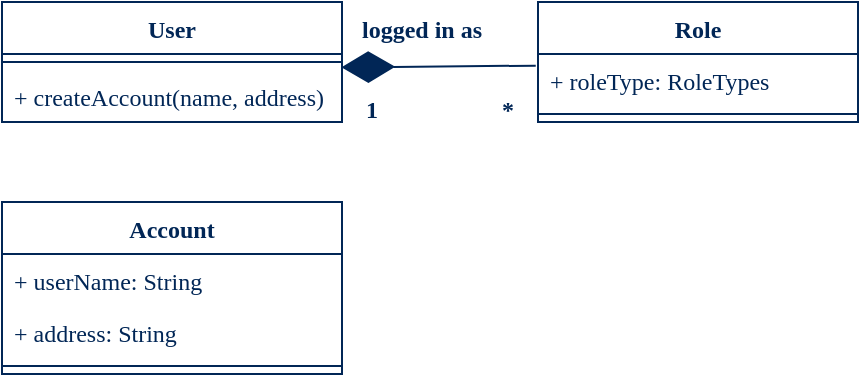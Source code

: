 <mxfile version="13.8.0" type="github">
  <diagram id="3BepCEGz6Qsx54ZXZtlb" name="Page-1">
    <mxGraphModel dx="930" dy="627" grid="1" gridSize="10" guides="1" tooltips="1" connect="1" arrows="1" fold="1" page="1" pageScale="1" pageWidth="827" pageHeight="1169" math="0" shadow="0">
      <root>
        <mxCell id="0" />
        <mxCell id="1" parent="0" />
        <mxCell id="CEOUxKKuGJjPSHZ59oC4-7" value="User" style="swimlane;fontStyle=1;align=center;verticalAlign=top;childLayout=stackLayout;horizontal=1;startSize=26;horizontalStack=0;resizeParent=1;resizeParentMax=0;resizeLast=0;collapsible=1;marginBottom=0;fontColor=#012656;strokeColor=#012656;fontFamily=TitilliumText25L;" parent="1" vertex="1">
          <mxGeometry x="30" y="150" width="170" height="60" as="geometry" />
        </mxCell>
        <mxCell id="CEOUxKKuGJjPSHZ59oC4-9" value="" style="line;strokeWidth=1;fillColor=none;align=left;verticalAlign=middle;spacingTop=-1;spacingLeft=3;spacingRight=3;rotatable=0;labelPosition=right;points=[];portConstraint=eastwest;fontColor=#012656;strokeColor=#012656;fontFamily=TitilliumText25L;" parent="CEOUxKKuGJjPSHZ59oC4-7" vertex="1">
          <mxGeometry y="26" width="170" height="8" as="geometry" />
        </mxCell>
        <mxCell id="CEOUxKKuGJjPSHZ59oC4-21" value="+ createAccount(name, address)" style="text;strokeColor=none;fillColor=none;align=left;verticalAlign=top;spacingLeft=4;spacingRight=4;overflow=hidden;rotatable=0;points=[[0,0.5],[1,0.5]];portConstraint=eastwest;fontColor=#012656;fontFamily=TitilliumText25L;" parent="CEOUxKKuGJjPSHZ59oC4-7" vertex="1">
          <mxGeometry y="34" width="170" height="26" as="geometry" />
        </mxCell>
        <mxCell id="CEOUxKKuGJjPSHZ59oC4-15" value="" style="endArrow=diamondThin;endFill=1;endSize=24;html=1;exitX=-0.007;exitY=0.224;exitDx=0;exitDy=0;fontColor=#012656;fontFamily=TitilliumText25L;entryX=0.998;entryY=0.833;entryDx=0;entryDy=0;entryPerimeter=0;strokeColor=#012656;exitPerimeter=0;" parent="1" source="CEOUxKKuGJjPSHZ59oC4-12" target="CEOUxKKuGJjPSHZ59oC4-9" edge="1">
          <mxGeometry width="160" relative="1" as="geometry">
            <mxPoint x="290" y="240" as="sourcePoint" />
            <mxPoint x="202" y="188" as="targetPoint" />
          </mxGeometry>
        </mxCell>
        <mxCell id="CEOUxKKuGJjPSHZ59oC4-11" value="Role" style="swimlane;fontStyle=1;align=center;verticalAlign=top;childLayout=stackLayout;horizontal=1;startSize=26;horizontalStack=0;resizeParent=1;resizeParentMax=0;resizeLast=0;collapsible=1;marginBottom=0;fontColor=#012656;strokeColor=#012656;fontFamily=TitilliumText25L;" parent="1" vertex="1">
          <mxGeometry x="298" y="150" width="160" height="60" as="geometry" />
        </mxCell>
        <mxCell id="CEOUxKKuGJjPSHZ59oC4-12" value="+ roleType: RoleTypes" style="text;strokeColor=none;fillColor=none;align=left;verticalAlign=top;spacingLeft=4;spacingRight=4;overflow=hidden;rotatable=0;points=[[0,0.5],[1,0.5]];portConstraint=eastwest;fontColor=#012656;fontFamily=TitilliumText25L;" parent="CEOUxKKuGJjPSHZ59oC4-11" vertex="1">
          <mxGeometry y="26" width="160" height="26" as="geometry" />
        </mxCell>
        <mxCell id="CEOUxKKuGJjPSHZ59oC4-13" value="" style="line;strokeWidth=1;fillColor=none;align=left;verticalAlign=middle;spacingTop=-1;spacingLeft=3;spacingRight=3;rotatable=0;labelPosition=right;points=[];portConstraint=eastwest;fontColor=#012656;strokeColor=#012656;fontFamily=TitilliumText25L;" parent="CEOUxKKuGJjPSHZ59oC4-11" vertex="1">
          <mxGeometry y="52" width="160" height="8" as="geometry" />
        </mxCell>
        <mxCell id="CEOUxKKuGJjPSHZ59oC4-22" value="logged in as" style="text;align=center;fontStyle=1;verticalAlign=middle;spacingLeft=3;spacingRight=3;strokeColor=none;rotatable=0;points=[[0,0.5],[1,0.5]];portConstraint=eastwest;fontFamily=TitilliumText25L;fontColor=#012656;" parent="1" vertex="1">
          <mxGeometry x="200" y="150" width="80" height="26" as="geometry" />
        </mxCell>
        <mxCell id="CEOUxKKuGJjPSHZ59oC4-23" value="1" style="text;align=center;fontStyle=1;verticalAlign=middle;spacingLeft=3;spacingRight=3;strokeColor=none;rotatable=0;points=[[0,0.5],[1,0.5]];portConstraint=eastwest;fontFamily=TitilliumText25L;fontColor=#012656;" parent="1" vertex="1">
          <mxGeometry x="200" y="190" width="30" height="26" as="geometry" />
        </mxCell>
        <mxCell id="CEOUxKKuGJjPSHZ59oC4-24" value="*" style="text;align=center;fontStyle=1;verticalAlign=middle;spacingLeft=3;spacingRight=3;strokeColor=none;rotatable=0;points=[[0,0.5],[1,0.5]];portConstraint=eastwest;fontFamily=TitilliumText25L;fontColor=#012656;" parent="1" vertex="1">
          <mxGeometry x="268" y="190" width="30" height="26" as="geometry" />
        </mxCell>
        <mxCell id="CEOUxKKuGJjPSHZ59oC4-16" value="Account" style="swimlane;fontStyle=1;align=center;verticalAlign=top;childLayout=stackLayout;horizontal=1;startSize=26;horizontalStack=0;resizeParent=1;resizeParentMax=0;resizeLast=0;collapsible=1;marginBottom=0;fontColor=#012656;strokeColor=#012656;fontFamily=TitilliumText25L;" parent="1" vertex="1">
          <mxGeometry x="30" y="250" width="170" height="86" as="geometry" />
        </mxCell>
        <mxCell id="CEOUxKKuGJjPSHZ59oC4-17" value="+ userName: String" style="text;strokeColor=none;fillColor=none;align=left;verticalAlign=top;spacingLeft=4;spacingRight=4;overflow=hidden;rotatable=0;points=[[0,0.5],[1,0.5]];portConstraint=eastwest;fontColor=#012656;fontFamily=TitilliumText25L;" parent="CEOUxKKuGJjPSHZ59oC4-16" vertex="1">
          <mxGeometry y="26" width="170" height="26" as="geometry" />
        </mxCell>
        <mxCell id="CEOUxKKuGJjPSHZ59oC4-20" value="+ address: String" style="text;strokeColor=none;fillColor=none;align=left;verticalAlign=top;spacingLeft=4;spacingRight=4;overflow=hidden;rotatable=0;points=[[0,0.5],[1,0.5]];portConstraint=eastwest;fontColor=#012656;fontFamily=TitilliumText25L;" parent="CEOUxKKuGJjPSHZ59oC4-16" vertex="1">
          <mxGeometry y="52" width="170" height="26" as="geometry" />
        </mxCell>
        <mxCell id="CEOUxKKuGJjPSHZ59oC4-18" value="" style="line;strokeWidth=1;fillColor=none;align=left;verticalAlign=middle;spacingTop=-1;spacingLeft=3;spacingRight=3;rotatable=0;labelPosition=right;points=[];portConstraint=eastwest;fontColor=#012656;strokeColor=#012656;fontFamily=TitilliumText25L;" parent="CEOUxKKuGJjPSHZ59oC4-16" vertex="1">
          <mxGeometry y="78" width="170" height="8" as="geometry" />
        </mxCell>
      </root>
    </mxGraphModel>
  </diagram>
</mxfile>
